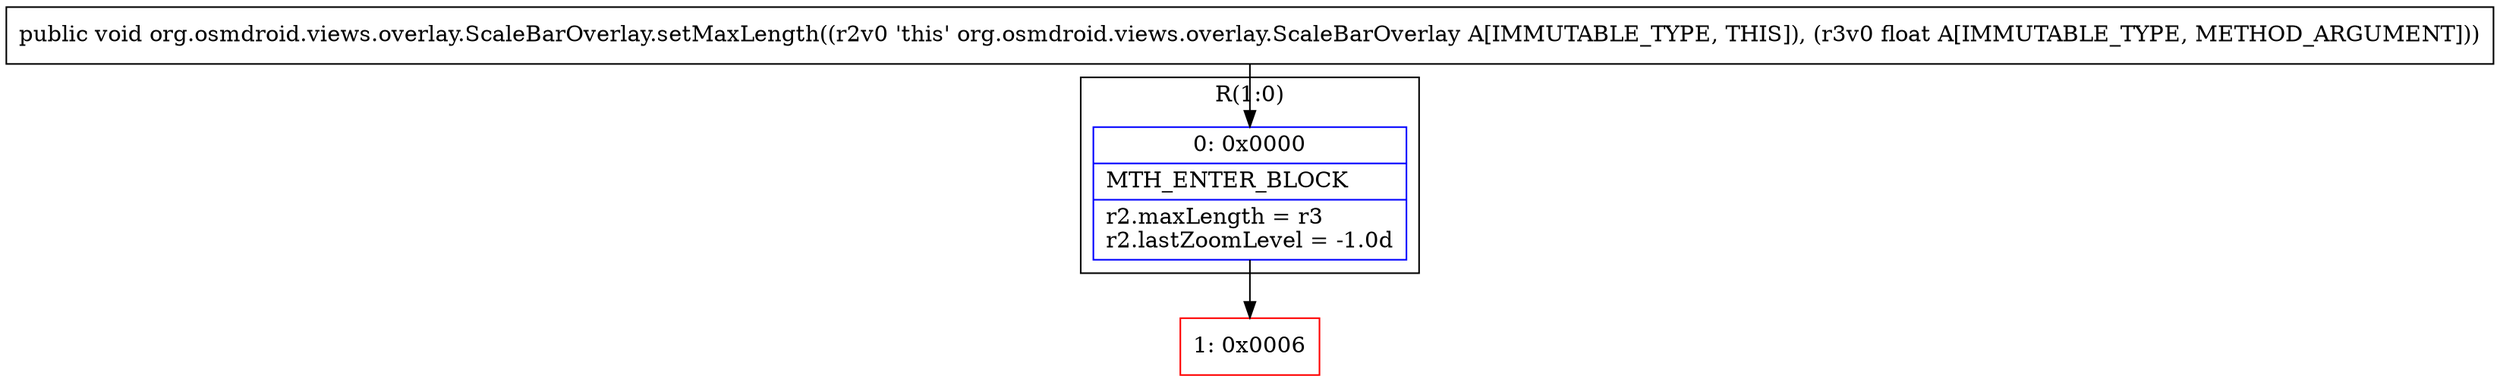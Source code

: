 digraph "CFG fororg.osmdroid.views.overlay.ScaleBarOverlay.setMaxLength(F)V" {
subgraph cluster_Region_162884517 {
label = "R(1:0)";
node [shape=record,color=blue];
Node_0 [shape=record,label="{0\:\ 0x0000|MTH_ENTER_BLOCK\l|r2.maxLength = r3\lr2.lastZoomLevel = \-1.0d\l}"];
}
Node_1 [shape=record,color=red,label="{1\:\ 0x0006}"];
MethodNode[shape=record,label="{public void org.osmdroid.views.overlay.ScaleBarOverlay.setMaxLength((r2v0 'this' org.osmdroid.views.overlay.ScaleBarOverlay A[IMMUTABLE_TYPE, THIS]), (r3v0 float A[IMMUTABLE_TYPE, METHOD_ARGUMENT])) }"];
MethodNode -> Node_0;
Node_0 -> Node_1;
}

